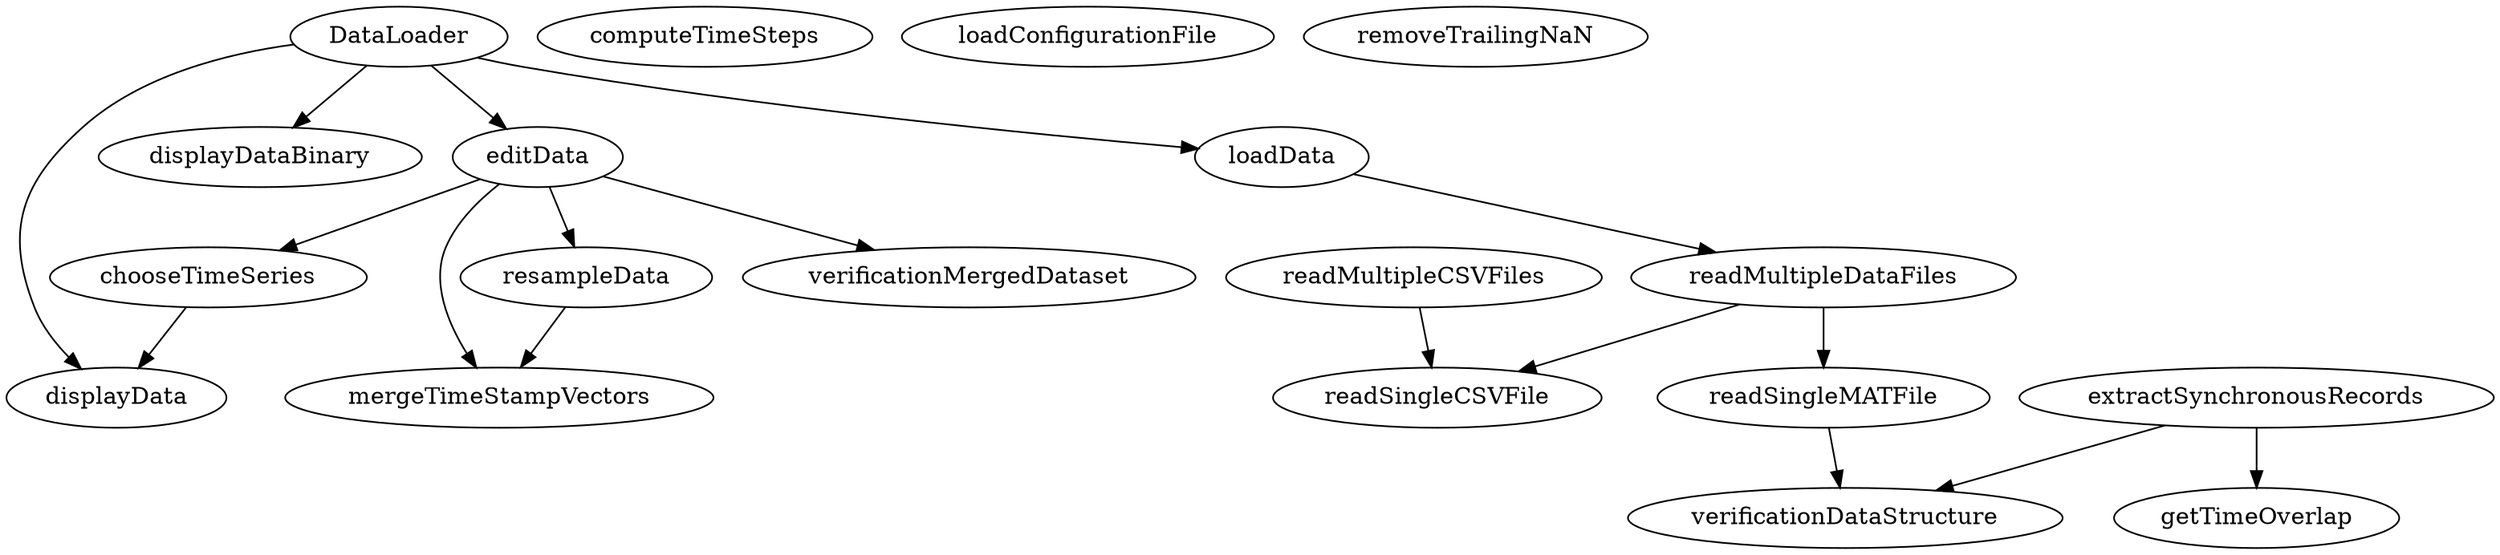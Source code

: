 /* Created by mdot for Matlab */
digraph m2html {
  DataLoader -> displayData;
  DataLoader -> displayDataBinary;
  DataLoader -> editData;
  DataLoader -> loadData;
  chooseTimeSeries -> displayData;
  editData -> chooseTimeSeries;
  editData -> mergeTimeStampVectors;
  editData -> resampleData;
  editData -> verificationMergedDataset;
  extractSynchronousRecords -> getTimeOverlap;
  extractSynchronousRecords -> verificationDataStructure;
  loadData -> readMultipleDataFiles;
  readMultipleCSVFiles -> readSingleCSVFile;
  readMultipleDataFiles -> readSingleCSVFile;
  readMultipleDataFiles -> readSingleMATFile;
  readSingleMATFile -> verificationDataStructure;
  resampleData -> mergeTimeStampVectors;

  DataLoader [URL="DataLoader.html"];
  chooseTimeSeries [URL="chooseTimeSeries.html"];
  computeTimeSteps [URL="computeTimeSteps.html"];
  displayData [URL="displayData.html"];
  displayDataBinary [URL="displayDataBinary.html"];
  editData [URL="editData.html"];
  extractSynchronousRecords [URL="extractSynchronousRecords.html"];
  getTimeOverlap [URL="getTimeOverlap.html"];
  loadConfigurationFile [URL="loadConfigurationFile.html"];
  loadData [URL="loadData.html"];
  mergeTimeStampVectors [URL="mergeTimeStampVectors.html"];
  readMultipleCSVFiles [URL="readMultipleCSVFiles.html"];
  readMultipleDataFiles [URL="readMultipleDataFiles.html"];
  readSingleCSVFile [URL="readSingleCSVFile.html"];
  readSingleMATFile [URL="readSingleMATFile.html"];
  removeTrailingNaN [URL="removeTrailingNaN.html"];
  resampleData [URL="resampleData.html"];
  verificationDataStructure [URL="verificationDataStructure.html"];
  verificationMergedDataset [URL="verificationMergedDataset.html"];
}